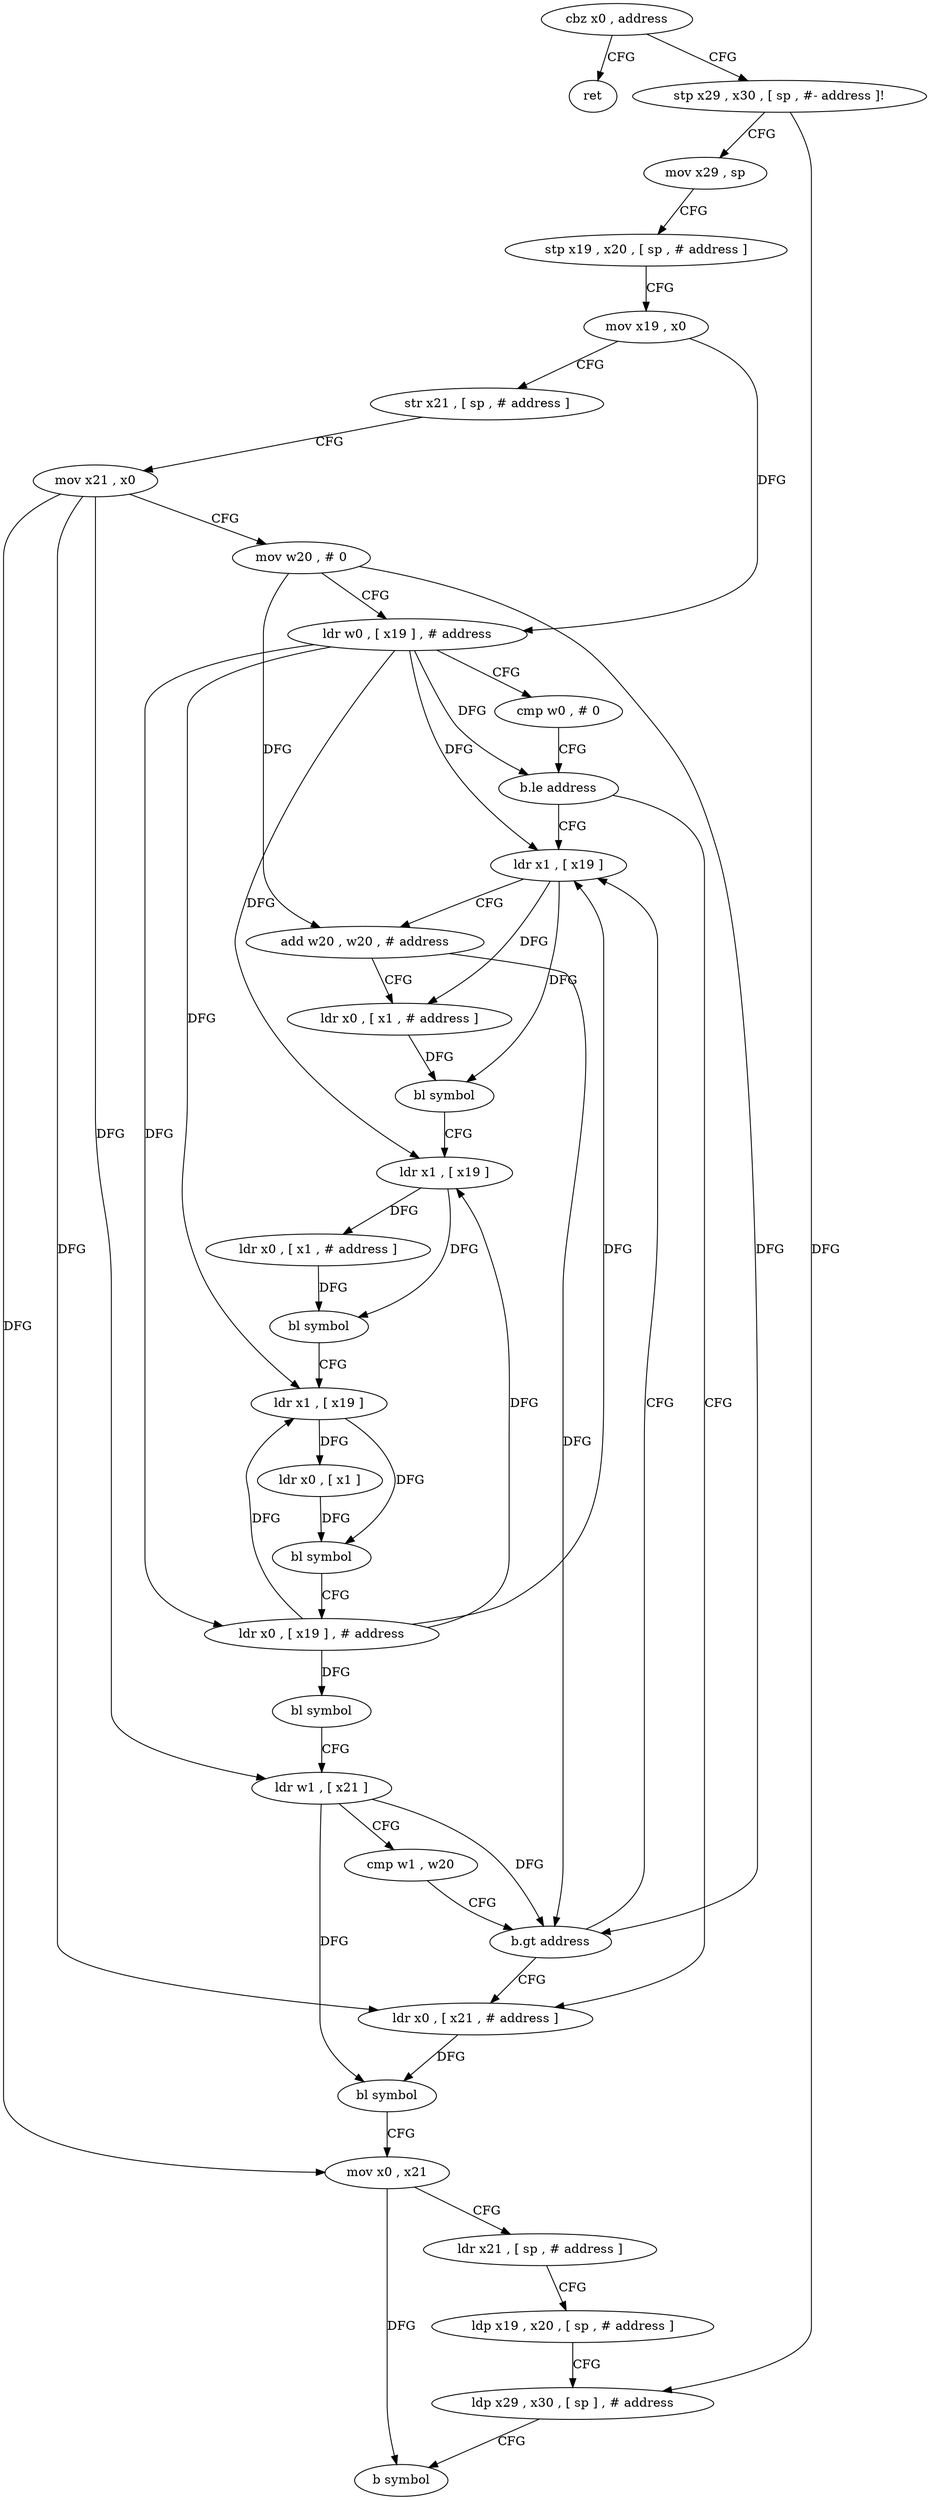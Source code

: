 digraph "func" {
"138864" [label = "cbz x0 , address" ]
"138996" [label = "ret" ]
"138868" [label = "stp x29 , x30 , [ sp , #- address ]!" ]
"138872" [label = "mov x29 , sp" ]
"138876" [label = "stp x19 , x20 , [ sp , # address ]" ]
"138880" [label = "mov x19 , x0" ]
"138884" [label = "str x21 , [ sp , # address ]" ]
"138888" [label = "mov x21 , x0" ]
"138892" [label = "mov w20 , # 0" ]
"138896" [label = "ldr w0 , [ x19 ] , # address" ]
"138900" [label = "cmp w0 , # 0" ]
"138904" [label = "b.le address" ]
"138968" [label = "ldr x0 , [ x21 , # address ]" ]
"138908" [label = "ldr x1 , [ x19 ]" ]
"138972" [label = "bl symbol" ]
"138976" [label = "mov x0 , x21" ]
"138980" [label = "ldr x21 , [ sp , # address ]" ]
"138984" [label = "ldp x19 , x20 , [ sp , # address ]" ]
"138988" [label = "ldp x29 , x30 , [ sp ] , # address" ]
"138992" [label = "b symbol" ]
"138912" [label = "add w20 , w20 , # address" ]
"138916" [label = "ldr x0 , [ x1 , # address ]" ]
"138920" [label = "bl symbol" ]
"138924" [label = "ldr x1 , [ x19 ]" ]
"138928" [label = "ldr x0 , [ x1 , # address ]" ]
"138932" [label = "bl symbol" ]
"138936" [label = "ldr x1 , [ x19 ]" ]
"138940" [label = "ldr x0 , [ x1 ]" ]
"138944" [label = "bl symbol" ]
"138948" [label = "ldr x0 , [ x19 ] , # address" ]
"138952" [label = "bl symbol" ]
"138956" [label = "ldr w1 , [ x21 ]" ]
"138960" [label = "cmp w1 , w20" ]
"138964" [label = "b.gt address" ]
"138864" -> "138996" [ label = "CFG" ]
"138864" -> "138868" [ label = "CFG" ]
"138868" -> "138872" [ label = "CFG" ]
"138868" -> "138988" [ label = "DFG" ]
"138872" -> "138876" [ label = "CFG" ]
"138876" -> "138880" [ label = "CFG" ]
"138880" -> "138884" [ label = "CFG" ]
"138880" -> "138896" [ label = "DFG" ]
"138884" -> "138888" [ label = "CFG" ]
"138888" -> "138892" [ label = "CFG" ]
"138888" -> "138968" [ label = "DFG" ]
"138888" -> "138976" [ label = "DFG" ]
"138888" -> "138956" [ label = "DFG" ]
"138892" -> "138896" [ label = "CFG" ]
"138892" -> "138912" [ label = "DFG" ]
"138892" -> "138964" [ label = "DFG" ]
"138896" -> "138900" [ label = "CFG" ]
"138896" -> "138904" [ label = "DFG" ]
"138896" -> "138908" [ label = "DFG" ]
"138896" -> "138924" [ label = "DFG" ]
"138896" -> "138936" [ label = "DFG" ]
"138896" -> "138948" [ label = "DFG" ]
"138900" -> "138904" [ label = "CFG" ]
"138904" -> "138968" [ label = "CFG" ]
"138904" -> "138908" [ label = "CFG" ]
"138968" -> "138972" [ label = "DFG" ]
"138908" -> "138912" [ label = "CFG" ]
"138908" -> "138916" [ label = "DFG" ]
"138908" -> "138920" [ label = "DFG" ]
"138972" -> "138976" [ label = "CFG" ]
"138976" -> "138980" [ label = "CFG" ]
"138976" -> "138992" [ label = "DFG" ]
"138980" -> "138984" [ label = "CFG" ]
"138984" -> "138988" [ label = "CFG" ]
"138988" -> "138992" [ label = "CFG" ]
"138912" -> "138916" [ label = "CFG" ]
"138912" -> "138964" [ label = "DFG" ]
"138916" -> "138920" [ label = "DFG" ]
"138920" -> "138924" [ label = "CFG" ]
"138924" -> "138928" [ label = "DFG" ]
"138924" -> "138932" [ label = "DFG" ]
"138928" -> "138932" [ label = "DFG" ]
"138932" -> "138936" [ label = "CFG" ]
"138936" -> "138940" [ label = "DFG" ]
"138936" -> "138944" [ label = "DFG" ]
"138940" -> "138944" [ label = "DFG" ]
"138944" -> "138948" [ label = "CFG" ]
"138948" -> "138952" [ label = "DFG" ]
"138948" -> "138908" [ label = "DFG" ]
"138948" -> "138924" [ label = "DFG" ]
"138948" -> "138936" [ label = "DFG" ]
"138952" -> "138956" [ label = "CFG" ]
"138956" -> "138960" [ label = "CFG" ]
"138956" -> "138972" [ label = "DFG" ]
"138956" -> "138964" [ label = "DFG" ]
"138960" -> "138964" [ label = "CFG" ]
"138964" -> "138908" [ label = "CFG" ]
"138964" -> "138968" [ label = "CFG" ]
}
